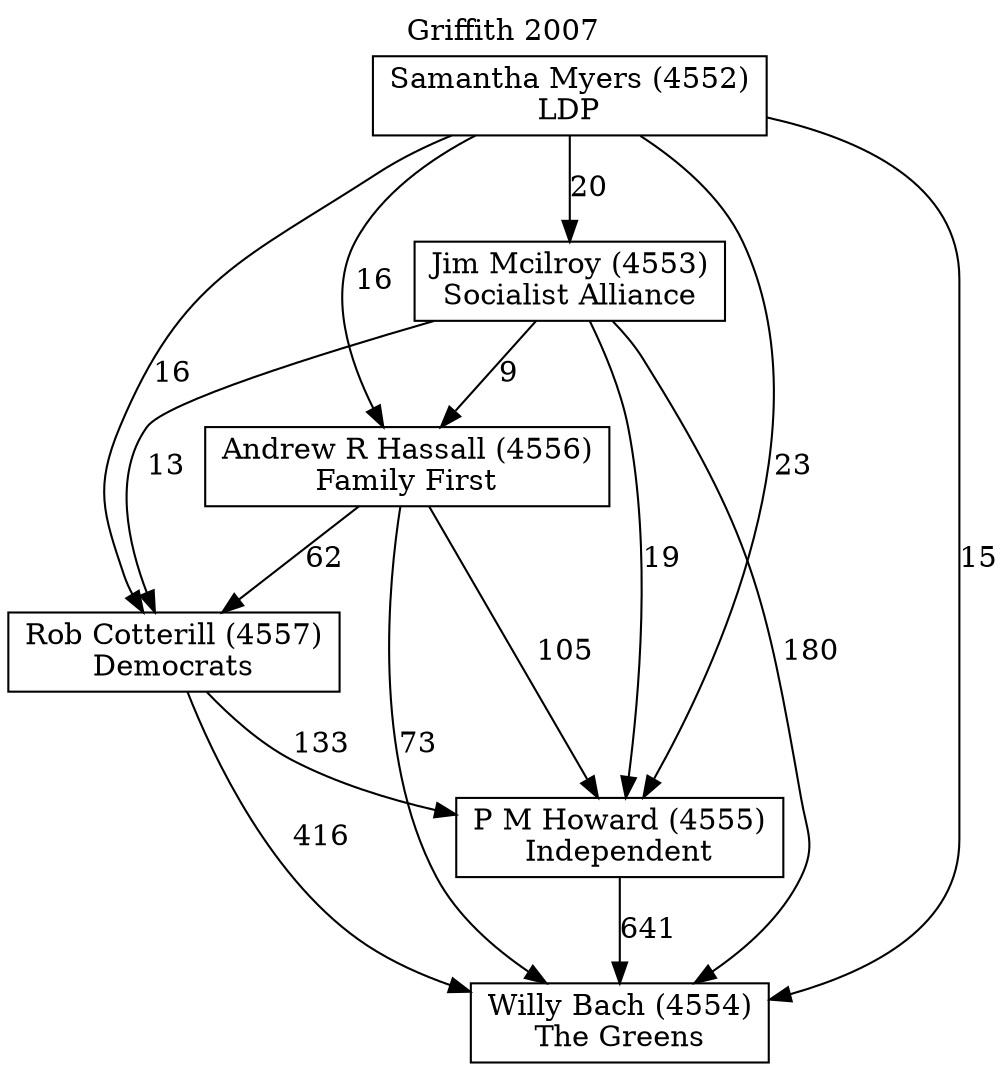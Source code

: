 // House preference flow
digraph "Willy Bach (4554)_Griffith_2007" {
	graph [label="Griffith 2007" labelloc=t mclimit=10]
	node [shape=box]
	"Andrew R Hassall (4556)" [label="Andrew R Hassall (4556)
Family First"]
	"Jim Mcilroy (4553)" [label="Jim Mcilroy (4553)
Socialist Alliance"]
	"P M Howard (4555)" [label="P M Howard (4555)
Independent"]
	"Rob Cotterill (4557)" [label="Rob Cotterill (4557)
Democrats"]
	"Samantha Myers (4552)" [label="Samantha Myers (4552)
LDP"]
	"Willy Bach (4554)" [label="Willy Bach (4554)
The Greens"]
	"Andrew R Hassall (4556)" -> "P M Howard (4555)" [label=105]
	"Andrew R Hassall (4556)" -> "Rob Cotterill (4557)" [label=62]
	"Andrew R Hassall (4556)" -> "Willy Bach (4554)" [label=73]
	"Jim Mcilroy (4553)" -> "Andrew R Hassall (4556)" [label=9]
	"Jim Mcilroy (4553)" -> "P M Howard (4555)" [label=19]
	"Jim Mcilroy (4553)" -> "Rob Cotterill (4557)" [label=13]
	"Jim Mcilroy (4553)" -> "Willy Bach (4554)" [label=180]
	"P M Howard (4555)" -> "Willy Bach (4554)" [label=641]
	"Rob Cotterill (4557)" -> "P M Howard (4555)" [label=133]
	"Rob Cotterill (4557)" -> "Willy Bach (4554)" [label=416]
	"Samantha Myers (4552)" -> "Andrew R Hassall (4556)" [label=16]
	"Samantha Myers (4552)" -> "Jim Mcilroy (4553)" [label=20]
	"Samantha Myers (4552)" -> "P M Howard (4555)" [label=23]
	"Samantha Myers (4552)" -> "Rob Cotterill (4557)" [label=16]
	"Samantha Myers (4552)" -> "Willy Bach (4554)" [label=15]
}
